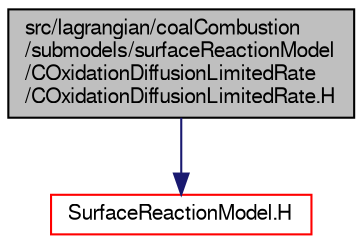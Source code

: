 digraph "src/lagrangian/coalCombustion/submodels/surfaceReactionModel/COxidationDiffusionLimitedRate/COxidationDiffusionLimitedRate.H"
{
  bgcolor="transparent";
  edge [fontname="FreeSans",fontsize="10",labelfontname="FreeSans",labelfontsize="10"];
  node [fontname="FreeSans",fontsize="10",shape=record];
  Node0 [label="src/lagrangian/coalCombustion\l/submodels/surfaceReactionModel\l/COxidationDiffusionLimitedRate\l/COxidationDiffusionLimitedRate.H",height=0.2,width=0.4,color="black", fillcolor="grey75", style="filled", fontcolor="black"];
  Node0 -> Node1 [color="midnightblue",fontsize="10",style="solid",fontname="FreeSans"];
  Node1 [label="SurfaceReactionModel.H",height=0.2,width=0.4,color="red",URL="$a06308.html"];
}
